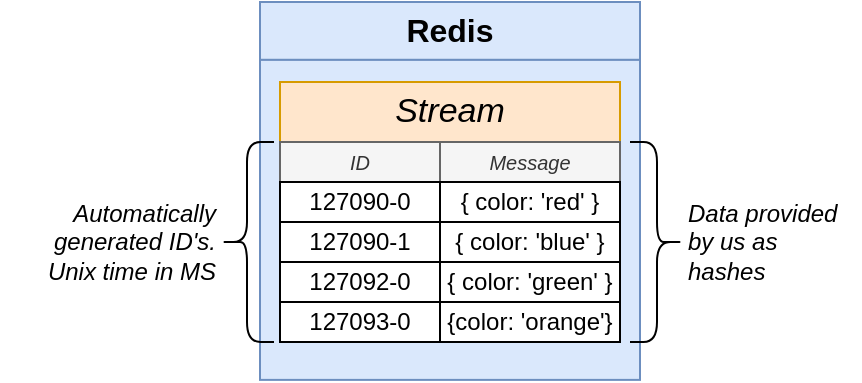 <mxfile version="13.3.7" type="device" pages="12"><diagram id="Vf9xy2T8EJdT2xpYtpXJ" name="01 - base"><mxGraphModel dx="471" dy="290" grid="1" gridSize="10" guides="1" tooltips="1" connect="1" arrows="1" fold="1" page="1" pageScale="1" pageWidth="1920" pageHeight="1200" math="0" shadow="0"><root><mxCell id="0"/><mxCell id="1" parent="0"/><mxCell id="O_yWsp1duABwPQhcimZ7-1" value="Redis" style="rounded=0;whiteSpace=wrap;html=1;fillColor=#dae8fc;strokeColor=#6c8ebf;fontStyle=1;fontSize=16;" vertex="1" parent="1"><mxGeometry x="1060" y="490" width="190" height="28.94" as="geometry"/></mxCell><mxCell id="O_yWsp1duABwPQhcimZ7-2" value="" style="rounded=0;whiteSpace=wrap;html=1;fillColor=#dae8fc;strokeColor=#6c8ebf;fontStyle=1;fontSize=16;" vertex="1" parent="1"><mxGeometry x="1060" y="518.94" width="190" height="160" as="geometry"/></mxCell><mxCell id="O_yWsp1duABwPQhcimZ7-3" value="Stream" style="rounded=0;whiteSpace=wrap;html=1;fontSize=17;fontStyle=2;fillColor=#ffe6cc;strokeColor=#d79b00;" vertex="1" parent="1"><mxGeometry x="1070" y="530" width="170" height="30" as="geometry"/></mxCell><mxCell id="O_yWsp1duABwPQhcimZ7-4" value="ID" style="rounded=0;whiteSpace=wrap;html=1;fontSize=10;fontStyle=2;fillColor=#f5f5f5;strokeColor=#666666;fontColor=#333333;" vertex="1" parent="1"><mxGeometry x="1070" y="560" width="80" height="20" as="geometry"/></mxCell><mxCell id="O_yWsp1duABwPQhcimZ7-5" value="Message" style="rounded=0;whiteSpace=wrap;html=1;fontSize=10;fontStyle=2;fillColor=#f5f5f5;strokeColor=#666666;fontColor=#333333;" vertex="1" parent="1"><mxGeometry x="1150" y="560" width="90" height="20" as="geometry"/></mxCell><mxCell id="O_yWsp1duABwPQhcimZ7-6" value="127090-0" style="rounded=0;whiteSpace=wrap;html=1;fontSize=12;fontStyle=0;" vertex="1" parent="1"><mxGeometry x="1070" y="580" width="80" height="20" as="geometry"/></mxCell><mxCell id="O_yWsp1duABwPQhcimZ7-7" value="{ color: 'red' }" style="rounded=0;whiteSpace=wrap;html=1;fontSize=12;fontStyle=0;" vertex="1" parent="1"><mxGeometry x="1150" y="580" width="90" height="20" as="geometry"/></mxCell><mxCell id="O_yWsp1duABwPQhcimZ7-8" value="127090-1" style="rounded=0;whiteSpace=wrap;html=1;fontSize=12;fontStyle=0;" vertex="1" parent="1"><mxGeometry x="1070" y="600" width="80" height="20" as="geometry"/></mxCell><mxCell id="O_yWsp1duABwPQhcimZ7-9" value="{ color: 'blue' }" style="rounded=0;whiteSpace=wrap;html=1;fontSize=12;fontStyle=0;" vertex="1" parent="1"><mxGeometry x="1150" y="600" width="90" height="20" as="geometry"/></mxCell><mxCell id="O_yWsp1duABwPQhcimZ7-10" value="127092-0" style="rounded=0;whiteSpace=wrap;html=1;fontSize=12;fontStyle=0;" vertex="1" parent="1"><mxGeometry x="1070" y="620" width="80" height="20" as="geometry"/></mxCell><mxCell id="O_yWsp1duABwPQhcimZ7-11" value="{ color: 'green' }" style="rounded=0;whiteSpace=wrap;html=1;fontSize=12;fontStyle=0;" vertex="1" parent="1"><mxGeometry x="1150" y="620" width="90" height="20" as="geometry"/></mxCell><mxCell id="O_yWsp1duABwPQhcimZ7-12" value="127093-0" style="rounded=0;whiteSpace=wrap;html=1;fontSize=12;fontStyle=0;" vertex="1" parent="1"><mxGeometry x="1070" y="640" width="80" height="20" as="geometry"/></mxCell><mxCell id="O_yWsp1duABwPQhcimZ7-13" value="{color: 'orange'}" style="rounded=0;whiteSpace=wrap;html=1;fontSize=12;fontStyle=0;" vertex="1" parent="1"><mxGeometry x="1150" y="640" width="90" height="20" as="geometry"/></mxCell><mxCell id="O_yWsp1duABwPQhcimZ7-14" value="" style="shape=curlyBracket;whiteSpace=wrap;html=1;rounded=1;fontSize=12;" vertex="1" parent="1"><mxGeometry x="1040" y="560" width="27" height="100" as="geometry"/></mxCell><mxCell id="O_yWsp1duABwPQhcimZ7-15" value="Automatically generated ID's.&lt;br&gt;Unix time in MS" style="text;html=1;strokeColor=none;fillColor=none;align=right;verticalAlign=middle;whiteSpace=wrap;rounded=0;fontSize=12;fontStyle=2" vertex="1" parent="1"><mxGeometry x="930" y="600" width="110" height="20" as="geometry"/></mxCell><mxCell id="O_yWsp1duABwPQhcimZ7-16" value="" style="shape=curlyBracket;whiteSpace=wrap;html=1;rounded=1;fontSize=12;rotation=-180;" vertex="1" parent="1"><mxGeometry x="1245" y="560" width="27" height="100" as="geometry"/></mxCell><mxCell id="O_yWsp1duABwPQhcimZ7-17" value="Data provided by us as hashes" style="text;html=1;strokeColor=none;fillColor=none;align=left;verticalAlign=middle;whiteSpace=wrap;rounded=0;fontSize=12;fontStyle=2" vertex="1" parent="1"><mxGeometry x="1272" y="600" width="88" height="20" as="geometry"/></mxCell></root></mxGraphModel></diagram><diagram id="Z8W3GcPeuHZqWRqLqVsa" name="02 - block"><mxGraphModel dx="458" dy="282" grid="1" gridSize="10" guides="1" tooltips="1" connect="1" arrows="1" fold="1" page="1" pageScale="1" pageWidth="1920" pageHeight="1200" math="0" shadow="0"><root><mxCell id="SGOojbK59ILPBkZWudbm-0"/><mxCell id="SGOojbK59ILPBkZWudbm-1" parent="SGOojbK59ILPBkZWudbm-0"/><mxCell id="SGOojbK59ILPBkZWudbm-2" value="XREAD" style="rounded=0;whiteSpace=wrap;html=1;fontSize=18;fillColor=#dae8fc;strokeColor=#6c8ebf;fontStyle=1" vertex="1" parent="SGOojbK59ILPBkZWudbm-1"><mxGeometry x="670" y="560" width="120" height="30" as="geometry"/></mxCell><mxCell id="SGOojbK59ILPBkZWudbm-3" value="STREAMS" style="rounded=0;whiteSpace=wrap;html=1;fontSize=16;fillColor=#dae8fc;strokeColor=#6c8ebf;" vertex="1" parent="SGOojbK59ILPBkZWudbm-1"><mxGeometry x="710" y="630" width="140" height="40" as="geometry"/></mxCell><mxCell id="SGOojbK59ILPBkZWudbm-4" value="colors" style="rounded=0;whiteSpace=wrap;html=1;fontSize=16;fillColor=#dae8fc;strokeColor=#6c8ebf;" vertex="1" parent="SGOojbK59ILPBkZWudbm-1"><mxGeometry x="710" y="670" width="140" height="40" as="geometry"/></mxCell><mxCell id="SGOojbK59ILPBkZWudbm-5" style="edgeStyle=orthogonalEdgeStyle;rounded=0;orthogonalLoop=1;jettySize=auto;html=1;exitX=1;exitY=0.5;exitDx=0;exitDy=0;fontSize=12;" edge="1" parent="SGOojbK59ILPBkZWudbm-1"><mxGeometry relative="1" as="geometry"><mxPoint x="890" y="650" as="targetPoint"/><mxPoint x="850" y="650" as="sourcePoint"/></mxGeometry></mxCell><mxCell id="SGOojbK59ILPBkZWudbm-6" value="..." style="rounded=0;whiteSpace=wrap;html=1;fontSize=12;fillColor=#f5f5f5;strokeColor=#666666;fontColor=#333333;" vertex="1" parent="SGOojbK59ILPBkZWudbm-1"><mxGeometry x="890" y="630" width="160" height="40" as="geometry"/></mxCell><mxCell id="SGOojbK59ILPBkZWudbm-7" style="edgeStyle=orthogonalEdgeStyle;rounded=0;orthogonalLoop=1;jettySize=auto;html=1;exitX=1;exitY=0.5;exitDx=0;exitDy=0;fontSize=12;" edge="1" parent="SGOojbK59ILPBkZWudbm-1"><mxGeometry relative="1" as="geometry"><mxPoint x="890" y="690" as="targetPoint"/><mxPoint x="850" y="690" as="sourcePoint"/></mxGeometry></mxCell><mxCell id="SGOojbK59ILPBkZWudbm-8" value="Name of the stream we want to read from" style="rounded=0;whiteSpace=wrap;html=1;fontSize=12;fillColor=#f5f5f5;strokeColor=#666666;fontColor=#333333;" vertex="1" parent="SGOojbK59ILPBkZWudbm-1"><mxGeometry x="890" y="670" width="160" height="40" as="geometry"/></mxCell><mxCell id="SGOojbK59ILPBkZWudbm-9" value="Read from a stream" style="rounded=0;whiteSpace=wrap;html=1;fontSize=14;align=center;fillColor=#f8cecc;strokeColor=#b85450;" vertex="1" parent="SGOojbK59ILPBkZWudbm-1"><mxGeometry x="805" y="528.94" width="230" height="40" as="geometry"/></mxCell><mxCell id="SGOojbK59ILPBkZWudbm-10" value="0-0" style="rounded=0;whiteSpace=wrap;html=1;fontSize=16;fillColor=#dae8fc;strokeColor=#6c8ebf;" vertex="1" parent="SGOojbK59ILPBkZWudbm-1"><mxGeometry x="710" y="710" width="140" height="40" as="geometry"/></mxCell><mxCell id="SGOojbK59ILPBkZWudbm-11" style="edgeStyle=orthogonalEdgeStyle;rounded=0;orthogonalLoop=1;jettySize=auto;html=1;exitX=1;exitY=0.5;exitDx=0;exitDy=0;fontSize=12;" edge="1" parent="SGOojbK59ILPBkZWudbm-1"><mxGeometry relative="1" as="geometry"><mxPoint x="890" y="730" as="targetPoint"/><mxPoint x="850" y="730" as="sourcePoint"/></mxGeometry></mxCell><mxCell id="SGOojbK59ILPBkZWudbm-12" value="Read all messages from the start of time" style="rounded=0;whiteSpace=wrap;html=1;fontSize=12;fillColor=#f5f5f5;strokeColor=#666666;fontColor=#333333;" vertex="1" parent="SGOojbK59ILPBkZWudbm-1"><mxGeometry x="890" y="710" width="160" height="40" as="geometry"/></mxCell><mxCell id="SGOojbK59ILPBkZWudbm-13" value="BLOCK 3000" style="rounded=0;whiteSpace=wrap;html=1;fontSize=16;fillColor=#dae8fc;strokeColor=#6c8ebf;" vertex="1" parent="SGOojbK59ILPBkZWudbm-1"><mxGeometry x="710" y="590" width="140" height="40" as="geometry"/></mxCell><mxCell id="SGOojbK59ILPBkZWudbm-14" style="edgeStyle=orthogonalEdgeStyle;rounded=0;orthogonalLoop=1;jettySize=auto;html=1;exitX=1;exitY=0.5;exitDx=0;exitDy=0;fontSize=12;" edge="1" parent="SGOojbK59ILPBkZWudbm-1"><mxGeometry relative="1" as="geometry"><mxPoint x="890" y="610" as="targetPoint"/><mxPoint x="850" y="610" as="sourcePoint"/></mxGeometry></mxCell><mxCell id="SGOojbK59ILPBkZWudbm-15" value="For 3 seconds, do nothing but wait for a new record to be added" style="rounded=0;whiteSpace=wrap;html=1;fontSize=11;fillColor=#f5f5f5;strokeColor=#666666;fontColor=#333333;" vertex="1" parent="SGOojbK59ILPBkZWudbm-1"><mxGeometry x="890" y="590" width="160" height="40" as="geometry"/></mxCell></root></mxGraphModel></diagram><diagram id="r908AzNbhMR21xQMp5SW" name="03 - block"><mxGraphModel dx="565" dy="348" grid="1" gridSize="10" guides="1" tooltips="1" connect="1" arrows="1" fold="1" page="1" pageScale="1" pageWidth="1920" pageHeight="1200" math="0" shadow="0"><root><mxCell id="3xBrPtN8nu9bSAHWPWdq-0"/><mxCell id="3xBrPtN8nu9bSAHWPWdq-1" parent="3xBrPtN8nu9bSAHWPWdq-0"/><mxCell id="EGCVv7tnAkZlt7EdUCz3-0" value="Redis" style="rounded=0;whiteSpace=wrap;html=1;fillColor=#dae8fc;strokeColor=#6c8ebf;fontStyle=1;fontSize=16;" vertex="1" parent="3xBrPtN8nu9bSAHWPWdq-1"><mxGeometry x="1050" y="490" width="190" height="28.94" as="geometry"/></mxCell><mxCell id="EGCVv7tnAkZlt7EdUCz3-1" value="" style="rounded=0;whiteSpace=wrap;html=1;fillColor=#dae8fc;strokeColor=#6c8ebf;fontStyle=1;fontSize=16;" vertex="1" parent="3xBrPtN8nu9bSAHWPWdq-1"><mxGeometry x="1050" y="518.94" width="190" height="241.06" as="geometry"/></mxCell><mxCell id="EGCVv7tnAkZlt7EdUCz3-2" value="Stream" style="rounded=0;whiteSpace=wrap;html=1;fontSize=17;fontStyle=2;fillColor=#ffe6cc;strokeColor=#d79b00;" vertex="1" parent="3xBrPtN8nu9bSAHWPWdq-1"><mxGeometry x="1060" y="530" width="170" height="30" as="geometry"/></mxCell><mxCell id="EGCVv7tnAkZlt7EdUCz3-3" value="ID" style="rounded=0;whiteSpace=wrap;html=1;fontSize=10;fontStyle=2;fillColor=#f5f5f5;strokeColor=#666666;fontColor=#333333;" vertex="1" parent="3xBrPtN8nu9bSAHWPWdq-1"><mxGeometry x="1060" y="560" width="80" height="20" as="geometry"/></mxCell><mxCell id="EGCVv7tnAkZlt7EdUCz3-4" value="Message" style="rounded=0;whiteSpace=wrap;html=1;fontSize=10;fontStyle=2;fillColor=#f5f5f5;strokeColor=#666666;fontColor=#333333;" vertex="1" parent="3xBrPtN8nu9bSAHWPWdq-1"><mxGeometry x="1140" y="560" width="90" height="20" as="geometry"/></mxCell><mxCell id="EGCVv7tnAkZlt7EdUCz3-14" style="edgeStyle=orthogonalEdgeStyle;rounded=0;orthogonalLoop=1;jettySize=auto;html=1;exitX=1;exitY=0.25;exitDx=0;exitDy=0;fontSize=11;" edge="1" parent="3xBrPtN8nu9bSAHWPWdq-1" source="EGCVv7tnAkZlt7EdUCz3-13"><mxGeometry relative="1" as="geometry"><mxPoint x="1050" y="579.2" as="targetPoint"/></mxGeometry></mxCell><mxCell id="EGCVv7tnAkZlt7EdUCz3-13" value="Connection #1" style="rounded=0;whiteSpace=wrap;html=1;fillColor=#dae8fc;strokeColor=#6c8ebf;fontStyle=1;fontSize=16;" vertex="1" parent="3xBrPtN8nu9bSAHWPWdq-1"><mxGeometry x="820" y="518.94" width="100" height="241.06" as="geometry"/></mxCell><mxCell id="EGCVv7tnAkZlt7EdUCz3-15" value="I'm going to sit here and wait for a new message to be added to the stream" style="rounded=0;whiteSpace=wrap;html=1;fontSize=11;fillColor=#f8cecc;strokeColor=#b85450;fontStyle=2" vertex="1" parent="3xBrPtN8nu9bSAHWPWdq-1"><mxGeometry x="940" y="510" width="90" height="69" as="geometry"/></mxCell><mxCell id="EGCVv7tnAkZlt7EdUCz3-16" value="&lt;b&gt;XREAD BLOCK&lt;/b&gt;" style="rounded=0;whiteSpace=wrap;html=1;fontSize=11;fillColor=#f8cecc;strokeColor=#b85450;" vertex="1" parent="3xBrPtN8nu9bSAHWPWdq-1"><mxGeometry x="940" y="490" width="90" height="19.94" as="geometry"/></mxCell><mxCell id="FV_AvRJrUkoJ1pzqP--Z-0" value="" style="endArrow=classic;html=1;fontSize=11;" edge="1" parent="3xBrPtN8nu9bSAHWPWdq-1"><mxGeometry width="50" height="50" relative="1" as="geometry"><mxPoint x="960" y="580" as="sourcePoint"/><mxPoint x="960" y="670" as="targetPoint"/></mxGeometry></mxCell><mxCell id="FV_AvRJrUkoJ1pzqP--Z-1" value="&lt;i&gt;Time passes...&lt;/i&gt;" style="text;html=1;strokeColor=none;fillColor=none;align=center;verticalAlign=middle;whiteSpace=wrap;rounded=0;fontSize=11;" vertex="1" parent="3xBrPtN8nu9bSAHWPWdq-1"><mxGeometry x="965" y="650" width="40" height="20" as="geometry"/></mxCell></root></mxGraphModel></diagram><diagram name="04 - block" id="SKrLK7MaxRnpLyA9OmjB"><mxGraphModel dx="529" dy="327" grid="1" gridSize="10" guides="1" tooltips="1" connect="1" arrows="1" fold="1" page="1" pageScale="1" pageWidth="1920" pageHeight="1200" math="0" shadow="0"><root><mxCell id="uY7YiMW-v8DaNdxmSslL-0"/><mxCell id="uY7YiMW-v8DaNdxmSslL-1" parent="uY7YiMW-v8DaNdxmSslL-0"/><mxCell id="uY7YiMW-v8DaNdxmSslL-2" value="Redis" style="rounded=0;whiteSpace=wrap;html=1;fillColor=#dae8fc;strokeColor=#6c8ebf;fontStyle=1;fontSize=16;" vertex="1" parent="uY7YiMW-v8DaNdxmSslL-1"><mxGeometry x="1050" y="490" width="190" height="28.94" as="geometry"/></mxCell><mxCell id="uY7YiMW-v8DaNdxmSslL-3" value="" style="rounded=0;whiteSpace=wrap;html=1;fillColor=#dae8fc;strokeColor=#6c8ebf;fontStyle=1;fontSize=16;" vertex="1" parent="uY7YiMW-v8DaNdxmSslL-1"><mxGeometry x="1050" y="518.94" width="190" height="241.06" as="geometry"/></mxCell><mxCell id="uY7YiMW-v8DaNdxmSslL-4" value="Stream" style="rounded=0;whiteSpace=wrap;html=1;fontSize=17;fontStyle=2;fillColor=#ffe6cc;strokeColor=#d79b00;" vertex="1" parent="uY7YiMW-v8DaNdxmSslL-1"><mxGeometry x="1060" y="530" width="170" height="30" as="geometry"/></mxCell><mxCell id="uY7YiMW-v8DaNdxmSslL-5" value="ID" style="rounded=0;whiteSpace=wrap;html=1;fontSize=10;fontStyle=2;fillColor=#f5f5f5;strokeColor=#666666;fontColor=#333333;" vertex="1" parent="uY7YiMW-v8DaNdxmSslL-1"><mxGeometry x="1060" y="560" width="80" height="20" as="geometry"/></mxCell><mxCell id="uY7YiMW-v8DaNdxmSslL-6" value="Message" style="rounded=0;whiteSpace=wrap;html=1;fontSize=10;fontStyle=2;fillColor=#f5f5f5;strokeColor=#666666;fontColor=#333333;" vertex="1" parent="uY7YiMW-v8DaNdxmSslL-1"><mxGeometry x="1140" y="560" width="90" height="20" as="geometry"/></mxCell><mxCell id="uY7YiMW-v8DaNdxmSslL-7" value="127090-0" style="rounded=0;whiteSpace=wrap;html=1;fontSize=12;fontStyle=0;" vertex="1" parent="uY7YiMW-v8DaNdxmSslL-1"><mxGeometry x="1060" y="580" width="80" height="20" as="geometry"/></mxCell><mxCell id="uY7YiMW-v8DaNdxmSslL-8" value="{ color: 'red' }" style="rounded=0;whiteSpace=wrap;html=1;fontSize=12;fontStyle=0;" vertex="1" parent="uY7YiMW-v8DaNdxmSslL-1"><mxGeometry x="1140" y="580" width="90" height="20" as="geometry"/></mxCell><mxCell id="uY7YiMW-v8DaNdxmSslL-9" style="edgeStyle=orthogonalEdgeStyle;rounded=0;orthogonalLoop=1;jettySize=auto;html=1;exitX=1;exitY=0.25;exitDx=0;exitDy=0;fontSize=11;" edge="1" parent="uY7YiMW-v8DaNdxmSslL-1" source="uY7YiMW-v8DaNdxmSslL-10"><mxGeometry relative="1" as="geometry"><mxPoint x="1050" y="579.2" as="targetPoint"/></mxGeometry></mxCell><mxCell id="uY7YiMW-v8DaNdxmSslL-10" value="Connection #1" style="rounded=0;whiteSpace=wrap;html=1;fillColor=#dae8fc;strokeColor=#6c8ebf;fontStyle=1;fontSize=16;" vertex="1" parent="uY7YiMW-v8DaNdxmSslL-1"><mxGeometry x="830" y="518.94" width="100" height="241.06" as="geometry"/></mxCell><mxCell id="uY7YiMW-v8DaNdxmSslL-11" value="I'm going to sit here and wait for a new message to be added to the stream" style="rounded=0;whiteSpace=wrap;html=1;fontSize=11;fillColor=#f8cecc;strokeColor=#b85450;fontStyle=2" vertex="1" parent="uY7YiMW-v8DaNdxmSslL-1"><mxGeometry x="940" y="510" width="90" height="69" as="geometry"/></mxCell><mxCell id="uY7YiMW-v8DaNdxmSslL-12" value="&lt;b&gt;XREAD BLOCK&lt;/b&gt;" style="rounded=0;whiteSpace=wrap;html=1;fontSize=11;fillColor=#f8cecc;strokeColor=#b85450;" vertex="1" parent="uY7YiMW-v8DaNdxmSslL-1"><mxGeometry x="940" y="490" width="90" height="19.94" as="geometry"/></mxCell><mxCell id="uY7YiMW-v8DaNdxmSslL-13" value="" style="endArrow=classic;html=1;fontSize=11;" edge="1" parent="uY7YiMW-v8DaNdxmSslL-1"><mxGeometry width="50" height="50" relative="1" as="geometry"><mxPoint x="960" y="580" as="sourcePoint"/><mxPoint x="960" y="670" as="targetPoint"/></mxGeometry></mxCell><mxCell id="uY7YiMW-v8DaNdxmSslL-14" value="&lt;i&gt;Time passes...&lt;/i&gt;" style="text;html=1;strokeColor=none;fillColor=none;align=center;verticalAlign=middle;whiteSpace=wrap;rounded=0;fontSize=11;" vertex="1" parent="uY7YiMW-v8DaNdxmSslL-1"><mxGeometry x="965" y="650" width="40" height="20" as="geometry"/></mxCell><mxCell id="uY7YiMW-v8DaNdxmSslL-16" style="edgeStyle=orthogonalEdgeStyle;rounded=0;orthogonalLoop=1;jettySize=auto;html=1;exitX=0;exitY=0.5;exitDx=0;exitDy=0;entryX=1;entryY=0.5;entryDx=0;entryDy=0;fontSize=11;" edge="1" parent="uY7YiMW-v8DaNdxmSslL-1" source="uY7YiMW-v8DaNdxmSslL-15" target="uY7YiMW-v8DaNdxmSslL-3"><mxGeometry relative="1" as="geometry"/></mxCell><mxCell id="uY7YiMW-v8DaNdxmSslL-15" value="Connection #2" style="rounded=0;whiteSpace=wrap;html=1;fillColor=#dae8fc;strokeColor=#6c8ebf;fontStyle=1;fontSize=16;" vertex="1" parent="uY7YiMW-v8DaNdxmSslL-1"><mxGeometry x="1350" y="518.94" width="100" height="241.06" as="geometry"/></mxCell><mxCell id="IXXDTvZnfk3xp8FCr6m1-0" value="&lt;b&gt;XADD&lt;/b&gt;" style="rounded=0;whiteSpace=wrap;html=1;fontSize=11;fillColor=#f8cecc;strokeColor=#b85450;" vertex="1" parent="uY7YiMW-v8DaNdxmSslL-1"><mxGeometry x="1260" y="620" width="67" height="19.94" as="geometry"/></mxCell></root></mxGraphModel></diagram><diagram name="05 - block" id="RIS6An4rI4FmP8eywNUr"><mxGraphModel dx="521" dy="322" grid="1" gridSize="10" guides="1" tooltips="1" connect="1" arrows="1" fold="1" page="1" pageScale="1" pageWidth="1920" pageHeight="1200" math="0" shadow="0"><root><mxCell id="no0snPmH5xUvRgSQd_14-0"/><mxCell id="no0snPmH5xUvRgSQd_14-1" parent="no0snPmH5xUvRgSQd_14-0"/><mxCell id="no0snPmH5xUvRgSQd_14-2" value="Redis" style="rounded=0;whiteSpace=wrap;html=1;fillColor=#dae8fc;strokeColor=#6c8ebf;fontStyle=1;fontSize=16;" vertex="1" parent="no0snPmH5xUvRgSQd_14-1"><mxGeometry x="1050" y="490" width="190" height="28.94" as="geometry"/></mxCell><mxCell id="no0snPmH5xUvRgSQd_14-3" value="" style="rounded=0;whiteSpace=wrap;html=1;fillColor=#dae8fc;strokeColor=#6c8ebf;fontStyle=1;fontSize=16;" vertex="1" parent="no0snPmH5xUvRgSQd_14-1"><mxGeometry x="1050" y="518.94" width="190" height="241.06" as="geometry"/></mxCell><mxCell id="no0snPmH5xUvRgSQd_14-4" value="Stream" style="rounded=0;whiteSpace=wrap;html=1;fontSize=17;fontStyle=2;fillColor=#ffe6cc;strokeColor=#d79b00;" vertex="1" parent="no0snPmH5xUvRgSQd_14-1"><mxGeometry x="1060" y="530" width="170" height="30" as="geometry"/></mxCell><mxCell id="no0snPmH5xUvRgSQd_14-5" value="ID" style="rounded=0;whiteSpace=wrap;html=1;fontSize=10;fontStyle=2;fillColor=#f5f5f5;strokeColor=#666666;fontColor=#333333;" vertex="1" parent="no0snPmH5xUvRgSQd_14-1"><mxGeometry x="1060" y="560" width="80" height="20" as="geometry"/></mxCell><mxCell id="no0snPmH5xUvRgSQd_14-6" value="Message" style="rounded=0;whiteSpace=wrap;html=1;fontSize=10;fontStyle=2;fillColor=#f5f5f5;strokeColor=#666666;fontColor=#333333;" vertex="1" parent="no0snPmH5xUvRgSQd_14-1"><mxGeometry x="1140" y="560" width="90" height="20" as="geometry"/></mxCell><mxCell id="no0snPmH5xUvRgSQd_14-7" value="127090-0" style="rounded=0;whiteSpace=wrap;html=1;fontSize=12;fontStyle=0;" vertex="1" parent="no0snPmH5xUvRgSQd_14-1"><mxGeometry x="1060" y="580" width="80" height="20" as="geometry"/></mxCell><mxCell id="no0snPmH5xUvRgSQd_14-8" value="{ color: 'red' }" style="rounded=0;whiteSpace=wrap;html=1;fontSize=12;fontStyle=0;" vertex="1" parent="no0snPmH5xUvRgSQd_14-1"><mxGeometry x="1140" y="580" width="90" height="20" as="geometry"/></mxCell><mxCell id="no0snPmH5xUvRgSQd_14-9" style="edgeStyle=orthogonalEdgeStyle;rounded=0;orthogonalLoop=1;jettySize=auto;html=1;exitX=1;exitY=0.25;exitDx=0;exitDy=0;fontSize=11;" edge="1" parent="no0snPmH5xUvRgSQd_14-1" source="no0snPmH5xUvRgSQd_14-10"><mxGeometry relative="1" as="geometry"><mxPoint x="1050" y="579.2" as="targetPoint"/></mxGeometry></mxCell><mxCell id="no0snPmH5xUvRgSQd_14-10" value="Connection #1" style="rounded=0;whiteSpace=wrap;html=1;fillColor=#dae8fc;strokeColor=#6c8ebf;fontStyle=1;fontSize=16;" vertex="1" parent="no0snPmH5xUvRgSQd_14-1"><mxGeometry x="830" y="518.94" width="100" height="241.06" as="geometry"/></mxCell><mxCell id="no0snPmH5xUvRgSQd_14-11" value="I'm going to sit here and wait for a new message to be added to the stream" style="rounded=0;whiteSpace=wrap;html=1;fontSize=11;fillColor=#f8cecc;strokeColor=#b85450;fontStyle=2" vertex="1" parent="no0snPmH5xUvRgSQd_14-1"><mxGeometry x="940" y="510" width="90" height="69" as="geometry"/></mxCell><mxCell id="no0snPmH5xUvRgSQd_14-12" value="&lt;b&gt;XREAD BLOCK&lt;/b&gt;" style="rounded=0;whiteSpace=wrap;html=1;fontSize=11;fillColor=#f8cecc;strokeColor=#b85450;" vertex="1" parent="no0snPmH5xUvRgSQd_14-1"><mxGeometry x="940" y="490" width="90" height="19.94" as="geometry"/></mxCell><mxCell id="no0snPmH5xUvRgSQd_14-13" value="" style="endArrow=classic;html=1;fontSize=11;" edge="1" parent="no0snPmH5xUvRgSQd_14-1"><mxGeometry width="50" height="50" relative="1" as="geometry"><mxPoint x="960" y="580" as="sourcePoint"/><mxPoint x="960" y="670" as="targetPoint"/></mxGeometry></mxCell><mxCell id="no0snPmH5xUvRgSQd_14-14" value="&lt;i&gt;Time passes...&lt;/i&gt;" style="text;html=1;strokeColor=none;fillColor=none;align=center;verticalAlign=middle;whiteSpace=wrap;rounded=0;fontSize=11;" vertex="1" parent="no0snPmH5xUvRgSQd_14-1"><mxGeometry x="965" y="650" width="40" height="20" as="geometry"/></mxCell><mxCell id="no0snPmH5xUvRgSQd_14-15" style="edgeStyle=orthogonalEdgeStyle;rounded=0;orthogonalLoop=1;jettySize=auto;html=1;exitX=0;exitY=0.5;exitDx=0;exitDy=0;entryX=1;entryY=0.5;entryDx=0;entryDy=0;fontSize=11;" edge="1" parent="no0snPmH5xUvRgSQd_14-1" source="no0snPmH5xUvRgSQd_14-16" target="no0snPmH5xUvRgSQd_14-3"><mxGeometry relative="1" as="geometry"/></mxCell><mxCell id="no0snPmH5xUvRgSQd_14-16" value="Connection #2" style="rounded=0;whiteSpace=wrap;html=1;fillColor=#dae8fc;strokeColor=#6c8ebf;fontStyle=1;fontSize=16;" vertex="1" parent="no0snPmH5xUvRgSQd_14-1"><mxGeometry x="1350" y="518.94" width="100" height="241.06" as="geometry"/></mxCell><mxCell id="no0snPmH5xUvRgSQd_14-17" value="&lt;b&gt;XADD&lt;/b&gt;" style="rounded=0;whiteSpace=wrap;html=1;fontSize=11;fillColor=#f8cecc;strokeColor=#b85450;" vertex="1" parent="no0snPmH5xUvRgSQd_14-1"><mxGeometry x="1260" y="620" width="67" height="19.94" as="geometry"/></mxCell><mxCell id="no0snPmH5xUvRgSQd_14-20" style="edgeStyle=orthogonalEdgeStyle;rounded=0;orthogonalLoop=1;jettySize=auto;html=1;exitX=0;exitY=0.5;exitDx=0;exitDy=0;fontSize=11;" edge="1" parent="no0snPmH5xUvRgSQd_14-1"><mxGeometry relative="1" as="geometry"><mxPoint x="1050" y="709.47" as="sourcePoint"/><mxPoint x="930" y="709" as="targetPoint"/><Array as="points"><mxPoint x="990" y="710"/><mxPoint x="930" y="709"/></Array></mxGeometry></mxCell><mxCell id="no0snPmH5xUvRgSQd_14-21" value="&lt;b&gt;Hey, a new message showed up, here it is&lt;/b&gt;" style="rounded=0;whiteSpace=wrap;html=1;fontSize=11;fillColor=#f8cecc;strokeColor=#b85450;" vertex="1" parent="no0snPmH5xUvRgSQd_14-1"><mxGeometry x="951.5" y="710" width="88.5" height="60" as="geometry"/></mxCell><mxCell id="_3VzZshWlv6v_xLyPSBL-0" value="127090-0" style="rounded=0;whiteSpace=wrap;html=1;fontSize=12;fontStyle=0;" vertex="1" parent="no0snPmH5xUvRgSQd_14-1"><mxGeometry x="920" y="770" width="80" height="20" as="geometry"/></mxCell><mxCell id="_3VzZshWlv6v_xLyPSBL-1" value="{ color: 'red' }" style="rounded=0;whiteSpace=wrap;html=1;fontSize=12;fontStyle=0;" vertex="1" parent="no0snPmH5xUvRgSQd_14-1"><mxGeometry x="1000" y="770" width="90" height="20" as="geometry"/></mxCell></root></mxGraphModel></diagram><diagram id="kXKG5TAbL5qeShNo6AFG" name="06 - why"><mxGraphModel dx="529" dy="327" grid="1" gridSize="10" guides="1" tooltips="1" connect="1" arrows="1" fold="1" page="1" pageScale="1" pageWidth="1920" pageHeight="1200" math="0" shadow="0"><root><mxCell id="0TTtsDmbYcaVarsuJ_cF-0"/><mxCell id="0TTtsDmbYcaVarsuJ_cF-1" parent="0TTtsDmbYcaVarsuJ_cF-0"/><mxCell id="Ri9jQS0DdeVdtTebaLE--0" value="Redis" style="rounded=0;whiteSpace=wrap;html=1;fillColor=#dae8fc;strokeColor=#6c8ebf;fontStyle=1;fontSize=16;" vertex="1" parent="0TTtsDmbYcaVarsuJ_cF-1"><mxGeometry x="1050" y="490" width="190" height="28.94" as="geometry"/></mxCell><mxCell id="Ri9jQS0DdeVdtTebaLE--1" value="" style="rounded=0;whiteSpace=wrap;html=1;fillColor=#dae8fc;strokeColor=#6c8ebf;fontStyle=1;fontSize=16;" vertex="1" parent="0TTtsDmbYcaVarsuJ_cF-1"><mxGeometry x="1050" y="518.94" width="190" height="201.06" as="geometry"/></mxCell><mxCell id="Ri9jQS0DdeVdtTebaLE--2" value="Stream" style="rounded=0;whiteSpace=wrap;html=1;fontSize=17;fontStyle=2;fillColor=#ffe6cc;strokeColor=#d79b00;" vertex="1" parent="0TTtsDmbYcaVarsuJ_cF-1"><mxGeometry x="1060" y="530" width="170" height="30" as="geometry"/></mxCell><mxCell id="Ri9jQS0DdeVdtTebaLE--3" value="ID" style="rounded=0;whiteSpace=wrap;html=1;fontSize=10;fontStyle=2;fillColor=#f5f5f5;strokeColor=#666666;fontColor=#333333;" vertex="1" parent="0TTtsDmbYcaVarsuJ_cF-1"><mxGeometry x="1060" y="560" width="80" height="20" as="geometry"/></mxCell><mxCell id="Ri9jQS0DdeVdtTebaLE--4" value="Message" style="rounded=0;whiteSpace=wrap;html=1;fontSize=10;fontStyle=2;fillColor=#f5f5f5;strokeColor=#666666;fontColor=#333333;" vertex="1" parent="0TTtsDmbYcaVarsuJ_cF-1"><mxGeometry x="1140" y="560" width="90" height="20" as="geometry"/></mxCell><mxCell id="Ri9jQS0DdeVdtTebaLE--6" value="Connection #1" style="rounded=0;whiteSpace=wrap;html=1;fillColor=#dae8fc;strokeColor=#6c8ebf;fontStyle=1;fontSize=16;" vertex="1" parent="0TTtsDmbYcaVarsuJ_cF-1"><mxGeometry x="820" y="518.94" width="100" height="201.06" as="geometry"/></mxCell><mxCell id="Ri9jQS0DdeVdtTebaLE--8" value="&lt;b&gt;XREAD BLOCK&lt;/b&gt;" style="rounded=0;whiteSpace=wrap;html=1;fontSize=11;fillColor=#f5f5f5;strokeColor=#666666;fontColor=#333333;" vertex="1" parent="0TTtsDmbYcaVarsuJ_cF-1"><mxGeometry x="940" y="560.06" width="90" height="19.94" as="geometry"/></mxCell><mxCell id="Ri9jQS0DdeVdtTebaLE--33" value="Block reduces the number of requests" style="rounded=0;whiteSpace=wrap;html=1;fontSize=18;fillColor=#f8cecc;strokeColor=#b85450;fontStyle=1" vertex="1" parent="0TTtsDmbYcaVarsuJ_cF-1"><mxGeometry x="820" y="440" width="210" height="50" as="geometry"/></mxCell></root></mxGraphModel></diagram><diagram id="pbnTM5BjuzeUhQ5NzIgn" name="07 - vari"><mxGraphModel dx="458" dy="282" grid="1" gridSize="10" guides="1" tooltips="1" connect="1" arrows="1" fold="1" page="1" pageScale="1" pageWidth="1920" pageHeight="1200" math="0" shadow="0"><root><mxCell id="NeQUteBe7owZc0RwTXFa-0"/><mxCell id="NeQUteBe7owZc0RwTXFa-1" parent="NeQUteBe7owZc0RwTXFa-0"/><mxCell id="NeQUteBe7owZc0RwTXFa-2" value="XREAD" style="rounded=0;whiteSpace=wrap;html=1;fontSize=18;fillColor=#dae8fc;strokeColor=#6c8ebf;fontStyle=1" vertex="1" parent="NeQUteBe7owZc0RwTXFa-1"><mxGeometry x="670" y="560" width="120" height="30" as="geometry"/></mxCell><mxCell id="NeQUteBe7owZc0RwTXFa-3" value="STREAMS" style="rounded=0;whiteSpace=wrap;html=1;fontSize=16;fillColor=#dae8fc;strokeColor=#6c8ebf;" vertex="1" parent="NeQUteBe7owZc0RwTXFa-1"><mxGeometry x="710" y="630" width="140" height="40" as="geometry"/></mxCell><mxCell id="NeQUteBe7owZc0RwTXFa-4" value="colors" style="rounded=0;whiteSpace=wrap;html=1;fontSize=16;fillColor=#dae8fc;strokeColor=#6c8ebf;" vertex="1" parent="NeQUteBe7owZc0RwTXFa-1"><mxGeometry x="710" y="670" width="140" height="40" as="geometry"/></mxCell><mxCell id="NeQUteBe7owZc0RwTXFa-5" style="edgeStyle=orthogonalEdgeStyle;rounded=0;orthogonalLoop=1;jettySize=auto;html=1;exitX=1;exitY=0.5;exitDx=0;exitDy=0;fontSize=12;" edge="1" parent="NeQUteBe7owZc0RwTXFa-1"><mxGeometry relative="1" as="geometry"><mxPoint x="890" y="650" as="targetPoint"/><mxPoint x="850" y="650" as="sourcePoint"/></mxGeometry></mxCell><mxCell id="NeQUteBe7owZc0RwTXFa-6" value="..." style="rounded=0;whiteSpace=wrap;html=1;fontSize=12;fillColor=#f5f5f5;strokeColor=#666666;fontColor=#333333;" vertex="1" parent="NeQUteBe7owZc0RwTXFa-1"><mxGeometry x="890" y="630" width="160" height="40" as="geometry"/></mxCell><mxCell id="NeQUteBe7owZc0RwTXFa-7" style="edgeStyle=orthogonalEdgeStyle;rounded=0;orthogonalLoop=1;jettySize=auto;html=1;exitX=1;exitY=0.5;exitDx=0;exitDy=0;fontSize=12;" edge="1" parent="NeQUteBe7owZc0RwTXFa-1"><mxGeometry relative="1" as="geometry"><mxPoint x="890" y="690" as="targetPoint"/><mxPoint x="850" y="690" as="sourcePoint"/></mxGeometry></mxCell><mxCell id="NeQUteBe7owZc0RwTXFa-8" value="Name of the stream we want to read from" style="rounded=0;whiteSpace=wrap;html=1;fontSize=12;fillColor=#f5f5f5;strokeColor=#666666;fontColor=#333333;" vertex="1" parent="NeQUteBe7owZc0RwTXFa-1"><mxGeometry x="890" y="670" width="160" height="40" as="geometry"/></mxCell><mxCell id="NeQUteBe7owZc0RwTXFa-9" value="Read from a stream" style="rounded=0;whiteSpace=wrap;html=1;fontSize=14;align=center;fillColor=#f8cecc;strokeColor=#b85450;" vertex="1" parent="NeQUteBe7owZc0RwTXFa-1"><mxGeometry x="805" y="528.94" width="230" height="40" as="geometry"/></mxCell><mxCell id="NeQUteBe7owZc0RwTXFa-10" value="$" style="rounded=0;whiteSpace=wrap;html=1;fontSize=16;fillColor=#dae8fc;strokeColor=#6c8ebf;" vertex="1" parent="NeQUteBe7owZc0RwTXFa-1"><mxGeometry x="710" y="710" width="140" height="40" as="geometry"/></mxCell><mxCell id="NeQUteBe7owZc0RwTXFa-11" style="edgeStyle=orthogonalEdgeStyle;rounded=0;orthogonalLoop=1;jettySize=auto;html=1;exitX=1;exitY=0.5;exitDx=0;exitDy=0;fontSize=12;" edge="1" parent="NeQUteBe7owZc0RwTXFa-1"><mxGeometry relative="1" as="geometry"><mxPoint x="890" y="730" as="targetPoint"/><mxPoint x="850" y="730" as="sourcePoint"/></mxGeometry></mxCell><mxCell id="NeQUteBe7owZc0RwTXFa-12" value="Listen for any &lt;i&gt;new&lt;/i&gt;&amp;nbsp;messages to be added" style="rounded=0;whiteSpace=wrap;html=1;fontSize=12;fillColor=#f5f5f5;strokeColor=#666666;fontColor=#333333;" vertex="1" parent="NeQUteBe7owZc0RwTXFa-1"><mxGeometry x="890" y="710" width="160" height="40" as="geometry"/></mxCell><mxCell id="NeQUteBe7owZc0RwTXFa-13" value="BLOCK 3000" style="rounded=0;whiteSpace=wrap;html=1;fontSize=16;fillColor=#dae8fc;strokeColor=#6c8ebf;" vertex="1" parent="NeQUteBe7owZc0RwTXFa-1"><mxGeometry x="710" y="590" width="140" height="40" as="geometry"/></mxCell><mxCell id="NeQUteBe7owZc0RwTXFa-14" style="edgeStyle=orthogonalEdgeStyle;rounded=0;orthogonalLoop=1;jettySize=auto;html=1;exitX=1;exitY=0.5;exitDx=0;exitDy=0;fontSize=12;" edge="1" parent="NeQUteBe7owZc0RwTXFa-1"><mxGeometry relative="1" as="geometry"><mxPoint x="890" y="610" as="targetPoint"/><mxPoint x="850" y="610" as="sourcePoint"/></mxGeometry></mxCell><mxCell id="NeQUteBe7owZc0RwTXFa-15" value="For 3 seconds, do nothing but wait for a new record to be added" style="rounded=0;whiteSpace=wrap;html=1;fontSize=11;fillColor=#f5f5f5;strokeColor=#666666;fontColor=#333333;" vertex="1" parent="NeQUteBe7owZc0RwTXFa-1"><mxGeometry x="890" y="590" width="160" height="40" as="geometry"/></mxCell></root></mxGraphModel></diagram><diagram name="08 - count" id="BDnowrr_xJ_fzDsV6X4R"><mxGraphModel dx="458" dy="282" grid="1" gridSize="10" guides="1" tooltips="1" connect="1" arrows="1" fold="1" page="1" pageScale="1" pageWidth="1920" pageHeight="1200" math="0" shadow="0"><root><mxCell id="atvIBoOUMj0fzj1p2PrG-0"/><mxCell id="atvIBoOUMj0fzj1p2PrG-1" parent="atvIBoOUMj0fzj1p2PrG-0"/><mxCell id="atvIBoOUMj0fzj1p2PrG-2" value="XREAD" style="rounded=0;whiteSpace=wrap;html=1;fontSize=18;fillColor=#dae8fc;strokeColor=#6c8ebf;fontStyle=1" vertex="1" parent="atvIBoOUMj0fzj1p2PrG-1"><mxGeometry x="670" y="560" width="120" height="30" as="geometry"/></mxCell><mxCell id="atvIBoOUMj0fzj1p2PrG-3" value="STREAMS" style="rounded=0;whiteSpace=wrap;html=1;fontSize=16;fillColor=#dae8fc;strokeColor=#6c8ebf;" vertex="1" parent="atvIBoOUMj0fzj1p2PrG-1"><mxGeometry x="710" y="670" width="140" height="40" as="geometry"/></mxCell><mxCell id="atvIBoOUMj0fzj1p2PrG-4" value="colors" style="rounded=0;whiteSpace=wrap;html=1;fontSize=16;fillColor=#dae8fc;strokeColor=#6c8ebf;" vertex="1" parent="atvIBoOUMj0fzj1p2PrG-1"><mxGeometry x="710" y="710" width="140" height="40" as="geometry"/></mxCell><mxCell id="atvIBoOUMj0fzj1p2PrG-5" style="edgeStyle=orthogonalEdgeStyle;rounded=0;orthogonalLoop=1;jettySize=auto;html=1;exitX=1;exitY=0.5;exitDx=0;exitDy=0;fontSize=12;" edge="1" parent="atvIBoOUMj0fzj1p2PrG-1"><mxGeometry relative="1" as="geometry"><mxPoint x="890" y="690" as="targetPoint"/><mxPoint x="850" y="690" as="sourcePoint"/></mxGeometry></mxCell><mxCell id="atvIBoOUMj0fzj1p2PrG-6" value="..." style="rounded=0;whiteSpace=wrap;html=1;fontSize=12;fillColor=#f5f5f5;strokeColor=#666666;fontColor=#333333;" vertex="1" parent="atvIBoOUMj0fzj1p2PrG-1"><mxGeometry x="890" y="670" width="160" height="40" as="geometry"/></mxCell><mxCell id="atvIBoOUMj0fzj1p2PrG-7" style="edgeStyle=orthogonalEdgeStyle;rounded=0;orthogonalLoop=1;jettySize=auto;html=1;exitX=1;exitY=0.5;exitDx=0;exitDy=0;fontSize=12;" edge="1" parent="atvIBoOUMj0fzj1p2PrG-1"><mxGeometry relative="1" as="geometry"><mxPoint x="890" y="730" as="targetPoint"/><mxPoint x="850" y="730" as="sourcePoint"/></mxGeometry></mxCell><mxCell id="atvIBoOUMj0fzj1p2PrG-8" value="Name of the stream we want to read from" style="rounded=0;whiteSpace=wrap;html=1;fontSize=12;fillColor=#f5f5f5;strokeColor=#666666;fontColor=#333333;" vertex="1" parent="atvIBoOUMj0fzj1p2PrG-1"><mxGeometry x="890" y="710" width="160" height="40" as="geometry"/></mxCell><mxCell id="atvIBoOUMj0fzj1p2PrG-9" value="Read from a stream" style="rounded=0;whiteSpace=wrap;html=1;fontSize=14;align=center;fillColor=#f8cecc;strokeColor=#b85450;" vertex="1" parent="atvIBoOUMj0fzj1p2PrG-1"><mxGeometry x="805" y="528.94" width="230" height="40" as="geometry"/></mxCell><mxCell id="atvIBoOUMj0fzj1p2PrG-10" value="$" style="rounded=0;whiteSpace=wrap;html=1;fontSize=16;fillColor=#dae8fc;strokeColor=#6c8ebf;" vertex="1" parent="atvIBoOUMj0fzj1p2PrG-1"><mxGeometry x="710" y="750" width="140" height="40" as="geometry"/></mxCell><mxCell id="atvIBoOUMj0fzj1p2PrG-11" style="edgeStyle=orthogonalEdgeStyle;rounded=0;orthogonalLoop=1;jettySize=auto;html=1;exitX=1;exitY=0.5;exitDx=0;exitDy=0;fontSize=12;" edge="1" parent="atvIBoOUMj0fzj1p2PrG-1"><mxGeometry relative="1" as="geometry"><mxPoint x="890" y="770" as="targetPoint"/><mxPoint x="850" y="770" as="sourcePoint"/></mxGeometry></mxCell><mxCell id="atvIBoOUMj0fzj1p2PrG-12" value="Listen for any &lt;i&gt;new&lt;/i&gt;&amp;nbsp;messages to be added" style="rounded=0;whiteSpace=wrap;html=1;fontSize=12;fillColor=#f5f5f5;strokeColor=#666666;fontColor=#333333;" vertex="1" parent="atvIBoOUMj0fzj1p2PrG-1"><mxGeometry x="890" y="750" width="160" height="40" as="geometry"/></mxCell><mxCell id="atvIBoOUMj0fzj1p2PrG-13" value="BLOCK 3000" style="rounded=0;whiteSpace=wrap;html=1;fontSize=16;fillColor=#dae8fc;strokeColor=#6c8ebf;" vertex="1" parent="atvIBoOUMj0fzj1p2PrG-1"><mxGeometry x="710" y="630" width="140" height="40" as="geometry"/></mxCell><mxCell id="atvIBoOUMj0fzj1p2PrG-14" style="edgeStyle=orthogonalEdgeStyle;rounded=0;orthogonalLoop=1;jettySize=auto;html=1;exitX=1;exitY=0.5;exitDx=0;exitDy=0;fontSize=12;" edge="1" parent="atvIBoOUMj0fzj1p2PrG-1"><mxGeometry relative="1" as="geometry"><mxPoint x="890" y="650" as="targetPoint"/><mxPoint x="850" y="650" as="sourcePoint"/></mxGeometry></mxCell><mxCell id="atvIBoOUMj0fzj1p2PrG-15" value="For 3 seconds, do nothing but wait for a new record to be added" style="rounded=0;whiteSpace=wrap;html=1;fontSize=11;fillColor=#f5f5f5;strokeColor=#666666;fontColor=#333333;" vertex="1" parent="atvIBoOUMj0fzj1p2PrG-1"><mxGeometry x="890" y="630" width="160" height="40" as="geometry"/></mxCell><mxCell id="atvIBoOUMj0fzj1p2PrG-16" value="COUNT 2" style="rounded=0;whiteSpace=wrap;html=1;fontSize=16;fillColor=#dae8fc;strokeColor=#6c8ebf;" vertex="1" parent="atvIBoOUMj0fzj1p2PrG-1"><mxGeometry x="710" y="590" width="140" height="40" as="geometry"/></mxCell><mxCell id="atvIBoOUMj0fzj1p2PrG-17" style="edgeStyle=orthogonalEdgeStyle;rounded=0;orthogonalLoop=1;jettySize=auto;html=1;exitX=1;exitY=0.5;exitDx=0;exitDy=0;fontSize=12;" edge="1" parent="atvIBoOUMj0fzj1p2PrG-1"><mxGeometry relative="1" as="geometry"><mxPoint x="890" y="610" as="targetPoint"/><mxPoint x="850" y="610" as="sourcePoint"/></mxGeometry></mxCell><mxCell id="atvIBoOUMj0fzj1p2PrG-18" value="Only get up to two messages. &lt;i&gt;Will return early if only 1 is available&lt;/i&gt;" style="rounded=0;whiteSpace=wrap;html=1;fontSize=11;fillColor=#f5f5f5;strokeColor=#666666;fontColor=#333333;" vertex="1" parent="atvIBoOUMj0fzj1p2PrG-1"><mxGeometry x="890" y="590" width="160" height="40" as="geometry"/></mxCell></root></mxGraphModel></diagram><diagram id="8difRrHAyqaQk4TZ8fW4" name="09 - group"><mxGraphModel dx="471" dy="290" grid="1" gridSize="10" guides="1" tooltips="1" connect="1" arrows="1" fold="1" page="1" pageScale="1" pageWidth="1920" pageHeight="1200" math="0" shadow="0"><root><mxCell id="wFQtoxLYIXTWD0C_Ozz3-0"/><mxCell id="wFQtoxLYIXTWD0C_Ozz3-1" parent="wFQtoxLYIXTWD0C_Ozz3-0"/><mxCell id="cC3FV600mndxRvZwZ5S4-0" value="Redis" style="rounded=0;whiteSpace=wrap;html=1;fillColor=#dae8fc;strokeColor=#6c8ebf;fontStyle=1;fontSize=16;" vertex="1" parent="wFQtoxLYIXTWD0C_Ozz3-1"><mxGeometry x="810" y="420" width="90" height="28.94" as="geometry"/></mxCell><mxCell id="cC3FV600mndxRvZwZ5S4-17" style="edgeStyle=orthogonalEdgeStyle;rounded=0;orthogonalLoop=1;jettySize=auto;html=1;exitX=1;exitY=0.5;exitDx=0;exitDy=0;fontSize=18;" edge="1" parent="wFQtoxLYIXTWD0C_Ozz3-1" source="cC3FV600mndxRvZwZ5S4-1" target="cC3FV600mndxRvZwZ5S4-16"><mxGeometry relative="1" as="geometry"><Array as="points"><mxPoint x="920" y="529"/><mxPoint x="920" y="469"/></Array></mxGeometry></mxCell><mxCell id="cC3FV600mndxRvZwZ5S4-19" style="edgeStyle=orthogonalEdgeStyle;rounded=0;orthogonalLoop=1;jettySize=auto;html=1;exitX=1;exitY=0.5;exitDx=0;exitDy=0;fontSize=18;" edge="1" parent="wFQtoxLYIXTWD0C_Ozz3-1" source="cC3FV600mndxRvZwZ5S4-1" target="cC3FV600mndxRvZwZ5S4-18"><mxGeometry relative="1" as="geometry"><Array as="points"><mxPoint x="920" y="529"/><mxPoint x="920" y="589"/></Array></mxGeometry></mxCell><mxCell id="cC3FV600mndxRvZwZ5S4-1" value="" style="rounded=0;whiteSpace=wrap;html=1;fillColor=#dae8fc;strokeColor=#6c8ebf;fontStyle=1;fontSize=16;" vertex="1" parent="wFQtoxLYIXTWD0C_Ozz3-1"><mxGeometry x="810" y="448.94" width="90" height="160" as="geometry"/></mxCell><mxCell id="cC3FV600mndxRvZwZ5S4-2" value="Stream" style="rounded=0;whiteSpace=wrap;html=1;fontSize=17;fontStyle=2;fillColor=#ffe6cc;strokeColor=#d79b00;" vertex="1" parent="wFQtoxLYIXTWD0C_Ozz3-1"><mxGeometry x="820" y="493.94" width="70" height="70" as="geometry"/></mxCell><mxCell id="cC3FV600mndxRvZwZ5S4-14" style="edgeStyle=orthogonalEdgeStyle;rounded=0;orthogonalLoop=1;jettySize=auto;html=1;exitX=1;exitY=0.5;exitDx=0;exitDy=0;entryX=0;entryY=0.5;entryDx=0;entryDy=0;fontSize=18;" edge="1" parent="wFQtoxLYIXTWD0C_Ozz3-1" source="cC3FV600mndxRvZwZ5S4-13" target="cC3FV600mndxRvZwZ5S4-1"><mxGeometry relative="1" as="geometry"/></mxCell><mxCell id="cC3FV600mndxRvZwZ5S4-13" value="Client #1" style="rounded=0;whiteSpace=wrap;html=1;fillColor=#d5e8d4;strokeColor=#82b366;fontStyle=1;fontSize=16;" vertex="1" parent="wFQtoxLYIXTWD0C_Ozz3-1"><mxGeometry x="630" y="479.47" width="80" height="98.94" as="geometry"/></mxCell><mxCell id="cC3FV600mndxRvZwZ5S4-15" value="Message A" style="rounded=0;whiteSpace=wrap;html=1;fontSize=12;fillColor=#f8cecc;strokeColor=#b85450;fontStyle=1" vertex="1" parent="wFQtoxLYIXTWD0C_Ozz3-1"><mxGeometry x="730" y="499" width="60" height="30" as="geometry"/></mxCell><mxCell id="cC3FV600mndxRvZwZ5S4-16" value="Client #2" style="rounded=0;whiteSpace=wrap;html=1;fillColor=#d5e8d4;strokeColor=#82b366;fontStyle=1;fontSize=16;" vertex="1" parent="wFQtoxLYIXTWD0C_Ozz3-1"><mxGeometry x="1016" y="419.47" width="80" height="98.94" as="geometry"/></mxCell><mxCell id="cC3FV600mndxRvZwZ5S4-18" value="Client #3" style="rounded=0;whiteSpace=wrap;html=1;fillColor=#d5e8d4;strokeColor=#82b366;fontStyle=1;fontSize=16;" vertex="1" parent="wFQtoxLYIXTWD0C_Ozz3-1"><mxGeometry x="1016" y="539.47" width="80" height="98.94" as="geometry"/></mxCell><mxCell id="cC3FV600mndxRvZwZ5S4-24" value="Message&lt;br&gt;B" style="rounded=0;whiteSpace=wrap;html=1;fontSize=12;fillColor=#f8cecc;strokeColor=#b85450;fontStyle=1" vertex="1" parent="wFQtoxLYIXTWD0C_Ozz3-1"><mxGeometry x="730" y="529" width="60" height="30" as="geometry"/></mxCell></root></mxGraphModel></diagram><diagram name="10 - group" id="eEOO3G-vSOuF_i3LNyT9"><mxGraphModel dx="565" dy="348" grid="1" gridSize="10" guides="1" tooltips="1" connect="1" arrows="1" fold="1" page="1" pageScale="1" pageWidth="1920" pageHeight="1200" math="0" shadow="0"><root><mxCell id="4fwcfXFI-ZhiHWm27P0J-0"/><mxCell id="4fwcfXFI-ZhiHWm27P0J-1" parent="4fwcfXFI-ZhiHWm27P0J-0"/><mxCell id="4fwcfXFI-ZhiHWm27P0J-13" value="" style="rounded=1;whiteSpace=wrap;html=1;fontSize=12;fillColor=#e1d5e7;strokeColor=#9673a6;" vertex="1" parent="4fwcfXFI-ZhiHWm27P0J-1"><mxGeometry x="996" y="404" width="120" height="246" as="geometry"/></mxCell><mxCell id="4fwcfXFI-ZhiHWm27P0J-2" value="Redis" style="rounded=0;whiteSpace=wrap;html=1;fillColor=#dae8fc;strokeColor=#6c8ebf;fontStyle=1;fontSize=16;" vertex="1" parent="4fwcfXFI-ZhiHWm27P0J-1"><mxGeometry x="810" y="420" width="90" height="28.94" as="geometry"/></mxCell><mxCell id="4fwcfXFI-ZhiHWm27P0J-3" style="edgeStyle=orthogonalEdgeStyle;rounded=0;orthogonalLoop=1;jettySize=auto;html=1;exitX=1;exitY=0.5;exitDx=0;exitDy=0;fontSize=18;" edge="1" parent="4fwcfXFI-ZhiHWm27P0J-1" source="4fwcfXFI-ZhiHWm27P0J-5" target="4fwcfXFI-ZhiHWm27P0J-10"><mxGeometry relative="1" as="geometry"><Array as="points"><mxPoint x="920" y="529"/><mxPoint x="920" y="469"/></Array></mxGeometry></mxCell><mxCell id="4fwcfXFI-ZhiHWm27P0J-4" style="edgeStyle=orthogonalEdgeStyle;rounded=0;orthogonalLoop=1;jettySize=auto;html=1;exitX=1;exitY=0.5;exitDx=0;exitDy=0;fontSize=18;" edge="1" parent="4fwcfXFI-ZhiHWm27P0J-1" source="4fwcfXFI-ZhiHWm27P0J-5" target="4fwcfXFI-ZhiHWm27P0J-11"><mxGeometry relative="1" as="geometry"><Array as="points"><mxPoint x="920" y="529"/><mxPoint x="920" y="589"/></Array></mxGeometry></mxCell><mxCell id="4fwcfXFI-ZhiHWm27P0J-5" value="" style="rounded=0;whiteSpace=wrap;html=1;fillColor=#dae8fc;strokeColor=#6c8ebf;fontStyle=1;fontSize=16;" vertex="1" parent="4fwcfXFI-ZhiHWm27P0J-1"><mxGeometry x="810" y="448.94" width="90" height="160" as="geometry"/></mxCell><mxCell id="4fwcfXFI-ZhiHWm27P0J-6" value="Stream" style="rounded=0;whiteSpace=wrap;html=1;fontSize=17;fontStyle=2;fillColor=#ffe6cc;strokeColor=#d79b00;" vertex="1" parent="4fwcfXFI-ZhiHWm27P0J-1"><mxGeometry x="820" y="493.94" width="70" height="70" as="geometry"/></mxCell><mxCell id="4fwcfXFI-ZhiHWm27P0J-7" style="edgeStyle=orthogonalEdgeStyle;rounded=0;orthogonalLoop=1;jettySize=auto;html=1;exitX=1;exitY=0.5;exitDx=0;exitDy=0;entryX=0;entryY=0.5;entryDx=0;entryDy=0;fontSize=18;" edge="1" parent="4fwcfXFI-ZhiHWm27P0J-1" source="4fwcfXFI-ZhiHWm27P0J-8" target="4fwcfXFI-ZhiHWm27P0J-5"><mxGeometry relative="1" as="geometry"/></mxCell><mxCell id="4fwcfXFI-ZhiHWm27P0J-8" value="Client #1" style="rounded=0;whiteSpace=wrap;html=1;fillColor=#d5e8d4;strokeColor=#82b366;fontStyle=1;fontSize=16;" vertex="1" parent="4fwcfXFI-ZhiHWm27P0J-1"><mxGeometry x="630" y="479.47" width="80" height="98.94" as="geometry"/></mxCell><mxCell id="4fwcfXFI-ZhiHWm27P0J-9" value="Message A" style="rounded=0;whiteSpace=wrap;html=1;fontSize=12;fillColor=#f8cecc;strokeColor=#b85450;fontStyle=1" vertex="1" parent="4fwcfXFI-ZhiHWm27P0J-1"><mxGeometry x="730" y="499" width="60" height="30" as="geometry"/></mxCell><mxCell id="4fwcfXFI-ZhiHWm27P0J-10" value="Client #2" style="rounded=0;whiteSpace=wrap;html=1;fillColor=#d5e8d4;strokeColor=#82b366;fontStyle=1;fontSize=16;" vertex="1" parent="4fwcfXFI-ZhiHWm27P0J-1"><mxGeometry x="1016" y="419.47" width="80" height="98.94" as="geometry"/></mxCell><mxCell id="4fwcfXFI-ZhiHWm27P0J-11" value="Client #3" style="rounded=0;whiteSpace=wrap;html=1;fillColor=#d5e8d4;strokeColor=#82b366;fontStyle=1;fontSize=16;" vertex="1" parent="4fwcfXFI-ZhiHWm27P0J-1"><mxGeometry x="1016" y="539.47" width="80" height="98.94" as="geometry"/></mxCell><mxCell id="4fwcfXFI-ZhiHWm27P0J-12" value="Message&lt;br&gt;B" style="rounded=0;whiteSpace=wrap;html=1;fontSize=12;fillColor=#f8cecc;strokeColor=#b85450;fontStyle=1" vertex="1" parent="4fwcfXFI-ZhiHWm27P0J-1"><mxGeometry x="730" y="529" width="60" height="30" as="geometry"/></mxCell><mxCell id="4fwcfXFI-ZhiHWm27P0J-14" value="Consumer Group" style="text;html=1;strokeColor=none;fillColor=none;align=center;verticalAlign=middle;whiteSpace=wrap;rounded=0;fontSize=18;fontStyle=1" vertex="1" parent="4fwcfXFI-ZhiHWm27P0J-1"><mxGeometry x="968" y="384" width="176" height="20" as="geometry"/></mxCell><mxCell id="4fwcfXFI-ZhiHWm27P0J-15" value="Message&lt;br&gt;C" style="rounded=0;whiteSpace=wrap;html=1;fontSize=12;fillColor=#f8cecc;strokeColor=#b85450;fontStyle=1" vertex="1" parent="4fwcfXFI-ZhiHWm27P0J-1"><mxGeometry x="730" y="559" width="60" height="30" as="geometry"/></mxCell><mxCell id="4fwcfXFI-ZhiHWm27P0J-16" value="Message&lt;br&gt;D" style="rounded=0;whiteSpace=wrap;html=1;fontSize=12;fillColor=#f8cecc;strokeColor=#b85450;fontStyle=1" vertex="1" parent="4fwcfXFI-ZhiHWm27P0J-1"><mxGeometry x="730" y="589" width="60" height="30" as="geometry"/></mxCell></root></mxGraphModel></diagram><diagram name="07 - create" id="lAqKukmfPGqueO2QemTW"><mxGraphModel dx="458" dy="282" grid="1" gridSize="10" guides="1" tooltips="1" connect="1" arrows="1" fold="1" page="1" pageScale="1" pageWidth="1920" pageHeight="1200" math="0" shadow="0"><root><mxCell id="j2EbWN1RGFtqUte9ZtPi-0"/><mxCell id="j2EbWN1RGFtqUte9ZtPi-1" parent="j2EbWN1RGFtqUte9ZtPi-0"/><mxCell id="j2EbWN1RGFtqUte9ZtPi-2" value="XGROUP CREATE" style="rounded=0;whiteSpace=wrap;html=1;fontSize=18;fillColor=#dae8fc;strokeColor=#6c8ebf;fontStyle=1" vertex="1" parent="j2EbWN1RGFtqUte9ZtPi-1"><mxGeometry x="630" y="560" width="170" height="30" as="geometry"/></mxCell><mxCell id="j2EbWN1RGFtqUte9ZtPi-3" value="readers" style="rounded=0;whiteSpace=wrap;html=1;fontSize=16;fillColor=#dae8fc;strokeColor=#6c8ebf;" vertex="1" parent="j2EbWN1RGFtqUte9ZtPi-1"><mxGeometry x="710" y="630" width="140" height="40" as="geometry"/></mxCell><mxCell id="j2EbWN1RGFtqUte9ZtPi-4" value="$" style="rounded=0;whiteSpace=wrap;html=1;fontSize=16;fillColor=#dae8fc;strokeColor=#6c8ebf;" vertex="1" parent="j2EbWN1RGFtqUte9ZtPi-1"><mxGeometry x="710" y="670" width="140" height="40" as="geometry"/></mxCell><mxCell id="j2EbWN1RGFtqUte9ZtPi-5" style="edgeStyle=orthogonalEdgeStyle;rounded=0;orthogonalLoop=1;jettySize=auto;html=1;exitX=1;exitY=0.5;exitDx=0;exitDy=0;fontSize=12;" edge="1" parent="j2EbWN1RGFtqUte9ZtPi-1"><mxGeometry relative="1" as="geometry"><mxPoint x="890" y="650" as="targetPoint"/><mxPoint x="850" y="650" as="sourcePoint"/></mxGeometry></mxCell><mxCell id="j2EbWN1RGFtqUte9ZtPi-6" value="Name of the group" style="rounded=0;whiteSpace=wrap;html=1;fontSize=12;fillColor=#f5f5f5;strokeColor=#666666;fontColor=#333333;" vertex="1" parent="j2EbWN1RGFtqUte9ZtPi-1"><mxGeometry x="890" y="630" width="160" height="40" as="geometry"/></mxCell><mxCell id="j2EbWN1RGFtqUte9ZtPi-7" style="edgeStyle=orthogonalEdgeStyle;rounded=0;orthogonalLoop=1;jettySize=auto;html=1;exitX=1;exitY=0.5;exitDx=0;exitDy=0;fontSize=12;" edge="1" parent="j2EbWN1RGFtqUte9ZtPi-1"><mxGeometry relative="1" as="geometry"><mxPoint x="890" y="690" as="targetPoint"/><mxPoint x="850" y="690" as="sourcePoint"/></mxGeometry></mxCell><mxCell id="j2EbWN1RGFtqUte9ZtPi-8" value="The group will only receive new messages" style="rounded=0;whiteSpace=wrap;html=1;fontSize=12;fillColor=#f5f5f5;strokeColor=#666666;fontColor=#333333;" vertex="1" parent="j2EbWN1RGFtqUte9ZtPi-1"><mxGeometry x="890" y="670" width="160" height="40" as="geometry"/></mxCell><mxCell id="j2EbWN1RGFtqUte9ZtPi-9" value="Create a new consumer group" style="rounded=0;whiteSpace=wrap;html=1;fontSize=14;align=center;fillColor=#f8cecc;strokeColor=#b85450;" vertex="1" parent="j2EbWN1RGFtqUte9ZtPi-1"><mxGeometry x="830" y="528.94" width="230" height="40" as="geometry"/></mxCell><mxCell id="j2EbWN1RGFtqUte9ZtPi-13" value="colors" style="rounded=0;whiteSpace=wrap;html=1;fontSize=16;fillColor=#dae8fc;strokeColor=#6c8ebf;" vertex="1" parent="j2EbWN1RGFtqUte9ZtPi-1"><mxGeometry x="710" y="590" width="140" height="40" as="geometry"/></mxCell><mxCell id="j2EbWN1RGFtqUte9ZtPi-14" style="edgeStyle=orthogonalEdgeStyle;rounded=0;orthogonalLoop=1;jettySize=auto;html=1;exitX=1;exitY=0.5;exitDx=0;exitDy=0;fontSize=12;" edge="1" parent="j2EbWN1RGFtqUte9ZtPi-1"><mxGeometry relative="1" as="geometry"><mxPoint x="890" y="610" as="targetPoint"/><mxPoint x="850" y="610" as="sourcePoint"/></mxGeometry></mxCell><mxCell id="j2EbWN1RGFtqUte9ZtPi-15" value="Name of the stream we are creating the group for" style="rounded=0;whiteSpace=wrap;html=1;fontSize=11;fillColor=#f5f5f5;strokeColor=#666666;fontColor=#333333;" vertex="1" parent="j2EbWN1RGFtqUte9ZtPi-1"><mxGeometry x="890" y="590" width="160" height="40" as="geometry"/></mxCell></root></mxGraphModel></diagram><diagram name="08 - read" id="6Y2VlATroshwisFfC0iQ"><mxGraphModel dx="429" dy="265" grid="1" gridSize="10" guides="1" tooltips="1" connect="1" arrows="1" fold="1" page="1" pageScale="1" pageWidth="1920" pageHeight="1200" math="0" shadow="0"><root><mxCell id="PpbbhvaY2e8dfAEKpT2_-0"/><mxCell id="PpbbhvaY2e8dfAEKpT2_-1" parent="PpbbhvaY2e8dfAEKpT2_-0"/><mxCell id="PpbbhvaY2e8dfAEKpT2_-2" value="XREADGROUP" style="rounded=0;whiteSpace=wrap;html=1;fontSize=18;fillColor=#dae8fc;strokeColor=#6c8ebf;fontStyle=1" vertex="1" parent="PpbbhvaY2e8dfAEKpT2_-1"><mxGeometry x="650" y="560" width="140" height="30" as="geometry"/></mxCell><mxCell id="PpbbhvaY2e8dfAEKpT2_-3" value="reader-1" style="rounded=0;whiteSpace=wrap;html=1;fontSize=16;fillColor=#dae8fc;strokeColor=#6c8ebf;" vertex="1" parent="PpbbhvaY2e8dfAEKpT2_-1"><mxGeometry x="710" y="630" width="140" height="40" as="geometry"/></mxCell><mxCell id="PpbbhvaY2e8dfAEKpT2_-4" value="STREAMS colors" style="rounded=0;whiteSpace=wrap;html=1;fontSize=16;fillColor=#dae8fc;strokeColor=#6c8ebf;" vertex="1" parent="PpbbhvaY2e8dfAEKpT2_-1"><mxGeometry x="710" y="670" width="140" height="40" as="geometry"/></mxCell><mxCell id="PpbbhvaY2e8dfAEKpT2_-5" style="edgeStyle=orthogonalEdgeStyle;rounded=0;orthogonalLoop=1;jettySize=auto;html=1;exitX=1;exitY=0.5;exitDx=0;exitDy=0;fontSize=12;" edge="1" parent="PpbbhvaY2e8dfAEKpT2_-1"><mxGeometry relative="1" as="geometry"><mxPoint x="890" y="650" as="targetPoint"/><mxPoint x="850" y="650" as="sourcePoint"/></mxGeometry></mxCell><mxCell id="PpbbhvaY2e8dfAEKpT2_-6" value="Name of the consumer reading from the stream" style="rounded=0;whiteSpace=wrap;html=1;fontSize=12;fillColor=#f5f5f5;strokeColor=#666666;fontColor=#333333;" vertex="1" parent="PpbbhvaY2e8dfAEKpT2_-1"><mxGeometry x="890" y="630" width="160" height="40" as="geometry"/></mxCell><mxCell id="PpbbhvaY2e8dfAEKpT2_-7" style="edgeStyle=orthogonalEdgeStyle;rounded=0;orthogonalLoop=1;jettySize=auto;html=1;exitX=1;exitY=0.5;exitDx=0;exitDy=0;fontSize=12;" edge="1" parent="PpbbhvaY2e8dfAEKpT2_-1"><mxGeometry relative="1" as="geometry"><mxPoint x="890" y="690" as="targetPoint"/><mxPoint x="850" y="690" as="sourcePoint"/></mxGeometry></mxCell><mxCell id="PpbbhvaY2e8dfAEKpT2_-8" value="Stream to read from" style="rounded=0;whiteSpace=wrap;html=1;fontSize=12;fillColor=#f5f5f5;strokeColor=#666666;fontColor=#333333;" vertex="1" parent="PpbbhvaY2e8dfAEKpT2_-1"><mxGeometry x="890" y="670" width="160" height="40" as="geometry"/></mxCell><mxCell id="PpbbhvaY2e8dfAEKpT2_-9" value="Create a new consumer group" style="rounded=0;whiteSpace=wrap;html=1;fontSize=14;align=center;fillColor=#f8cecc;strokeColor=#b85450;" vertex="1" parent="PpbbhvaY2e8dfAEKpT2_-1"><mxGeometry x="830" y="528.94" width="230" height="40" as="geometry"/></mxCell><mxCell id="PpbbhvaY2e8dfAEKpT2_-10" value="GROUP readers" style="rounded=0;whiteSpace=wrap;html=1;fontSize=16;fillColor=#dae8fc;strokeColor=#6c8ebf;" vertex="1" parent="PpbbhvaY2e8dfAEKpT2_-1"><mxGeometry x="710" y="590" width="140" height="40" as="geometry"/></mxCell><mxCell id="PpbbhvaY2e8dfAEKpT2_-11" style="edgeStyle=orthogonalEdgeStyle;rounded=0;orthogonalLoop=1;jettySize=auto;html=1;exitX=1;exitY=0.5;exitDx=0;exitDy=0;fontSize=12;" edge="1" parent="PpbbhvaY2e8dfAEKpT2_-1"><mxGeometry relative="1" as="geometry"><mxPoint x="890" y="610" as="targetPoint"/><mxPoint x="850" y="610" as="sourcePoint"/></mxGeometry></mxCell><mxCell id="PpbbhvaY2e8dfAEKpT2_-12" value="&lt;span style=&quot;font-size: 12px&quot;&gt;Name of the group&lt;/span&gt;" style="rounded=0;whiteSpace=wrap;html=1;fontSize=11;fillColor=#f5f5f5;strokeColor=#666666;fontColor=#333333;" vertex="1" parent="PpbbhvaY2e8dfAEKpT2_-1"><mxGeometry x="890" y="590" width="160" height="40" as="geometry"/></mxCell><mxCell id="PpbbhvaY2e8dfAEKpT2_-13" value="0-0" style="rounded=0;whiteSpace=wrap;html=1;fontSize=16;fillColor=#dae8fc;strokeColor=#6c8ebf;" vertex="1" parent="PpbbhvaY2e8dfAEKpT2_-1"><mxGeometry x="710" y="710" width="140" height="40" as="geometry"/></mxCell><mxCell id="PpbbhvaY2e8dfAEKpT2_-14" style="edgeStyle=orthogonalEdgeStyle;rounded=0;orthogonalLoop=1;jettySize=auto;html=1;exitX=1;exitY=0.5;exitDx=0;exitDy=0;fontSize=12;" edge="1" parent="PpbbhvaY2e8dfAEKpT2_-1"><mxGeometry relative="1" as="geometry"><mxPoint x="890" y="730" as="targetPoint"/><mxPoint x="850" y="730" as="sourcePoint"/></mxGeometry></mxCell><mxCell id="PpbbhvaY2e8dfAEKpT2_-15" value="Starting message ID" style="rounded=0;whiteSpace=wrap;html=1;fontSize=12;fillColor=#f5f5f5;strokeColor=#666666;fontColor=#333333;" vertex="1" parent="PpbbhvaY2e8dfAEKpT2_-1"><mxGeometry x="890" y="710" width="160" height="40" as="geometry"/></mxCell></root></mxGraphModel></diagram></mxfile>